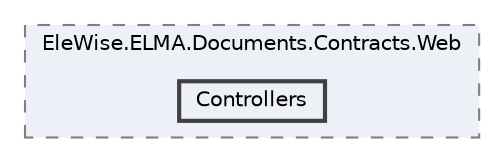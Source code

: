 digraph "Web/Modules/EleWise.ELMA.Documents.Contracts.Web/Controllers"
{
 // LATEX_PDF_SIZE
  bgcolor="transparent";
  edge [fontname=Helvetica,fontsize=10,labelfontname=Helvetica,labelfontsize=10];
  node [fontname=Helvetica,fontsize=10,shape=box,height=0.2,width=0.4];
  compound=true
  subgraph clusterdir_f34a4f6753ad7b67e94efd1a4b8174ec {
    graph [ bgcolor="#edf0f7", pencolor="grey50", label="EleWise.ELMA.Documents.Contracts.Web", fontname=Helvetica,fontsize=10 style="filled,dashed", URL="dir_f34a4f6753ad7b67e94efd1a4b8174ec.html",tooltip=""]
  dir_eb90dbdd9f8eecd43365ee42b70de664 [label="Controllers", fillcolor="#edf0f7", color="grey25", style="filled,bold", URL="dir_eb90dbdd9f8eecd43365ee42b70de664.html",tooltip=""];
  }
}
